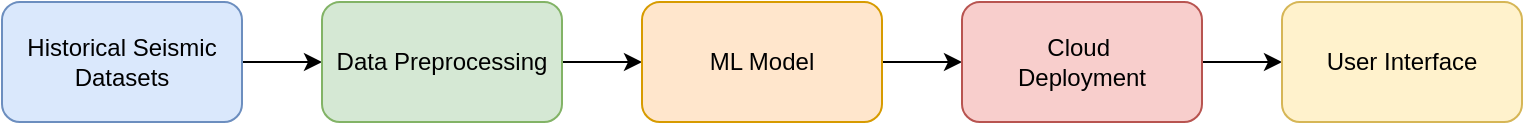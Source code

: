<mxfile version="24.8.4">
  <diagram name="Page-1" id="XB9Myk6mbwk_fhf4OLpv">
    <mxGraphModel dx="1179" dy="732" grid="1" gridSize="10" guides="1" tooltips="1" connect="1" arrows="1" fold="1" page="1" pageScale="1" pageWidth="1654" pageHeight="1169" math="0" shadow="0">
      <root>
        <mxCell id="0" />
        <mxCell id="1" parent="0" />
        <mxCell id="JD_omW3eRAsnDOEbr7pA-3" value="" style="edgeStyle=orthogonalEdgeStyle;rounded=0;orthogonalLoop=1;jettySize=auto;html=1;" edge="1" parent="1" source="JD_omW3eRAsnDOEbr7pA-1" target="JD_omW3eRAsnDOEbr7pA-2">
          <mxGeometry relative="1" as="geometry" />
        </mxCell>
        <mxCell id="JD_omW3eRAsnDOEbr7pA-1" value="Historical Seismic&lt;div&gt;Datasets&lt;/div&gt;" style="rounded=1;whiteSpace=wrap;html=1;fillColor=#dae8fc;strokeColor=#6c8ebf;" vertex="1" parent="1">
          <mxGeometry x="120" y="300" width="120" height="60" as="geometry" />
        </mxCell>
        <mxCell id="JD_omW3eRAsnDOEbr7pA-5" value="" style="edgeStyle=orthogonalEdgeStyle;rounded=0;orthogonalLoop=1;jettySize=auto;html=1;" edge="1" parent="1" source="JD_omW3eRAsnDOEbr7pA-2" target="JD_omW3eRAsnDOEbr7pA-4">
          <mxGeometry relative="1" as="geometry" />
        </mxCell>
        <mxCell id="JD_omW3eRAsnDOEbr7pA-2" value="Data Preprocessing" style="rounded=1;whiteSpace=wrap;html=1;fillColor=#d5e8d4;strokeColor=#82b366;" vertex="1" parent="1">
          <mxGeometry x="280" y="300" width="120" height="60" as="geometry" />
        </mxCell>
        <mxCell id="JD_omW3eRAsnDOEbr7pA-7" value="" style="edgeStyle=orthogonalEdgeStyle;rounded=0;orthogonalLoop=1;jettySize=auto;html=1;" edge="1" parent="1" source="JD_omW3eRAsnDOEbr7pA-4" target="JD_omW3eRAsnDOEbr7pA-6">
          <mxGeometry relative="1" as="geometry" />
        </mxCell>
        <mxCell id="JD_omW3eRAsnDOEbr7pA-4" value="ML Model" style="whiteSpace=wrap;html=1;rounded=1;fillColor=#ffe6cc;strokeColor=#d79b00;" vertex="1" parent="1">
          <mxGeometry x="440" y="300" width="120" height="60" as="geometry" />
        </mxCell>
        <mxCell id="JD_omW3eRAsnDOEbr7pA-9" value="" style="edgeStyle=orthogonalEdgeStyle;rounded=0;orthogonalLoop=1;jettySize=auto;html=1;" edge="1" parent="1" source="JD_omW3eRAsnDOEbr7pA-6" target="JD_omW3eRAsnDOEbr7pA-8">
          <mxGeometry relative="1" as="geometry" />
        </mxCell>
        <mxCell id="JD_omW3eRAsnDOEbr7pA-6" value="Cloud&amp;nbsp;&lt;div&gt;Deployment&lt;/div&gt;" style="whiteSpace=wrap;html=1;rounded=1;fillColor=#f8cecc;strokeColor=#b85450;" vertex="1" parent="1">
          <mxGeometry x="600" y="300" width="120" height="60" as="geometry" />
        </mxCell>
        <mxCell id="JD_omW3eRAsnDOEbr7pA-8" value="User Interface" style="whiteSpace=wrap;html=1;rounded=1;fillColor=#fff2cc;strokeColor=#d6b656;" vertex="1" parent="1">
          <mxGeometry x="760" y="300" width="120" height="60" as="geometry" />
        </mxCell>
      </root>
    </mxGraphModel>
  </diagram>
</mxfile>
